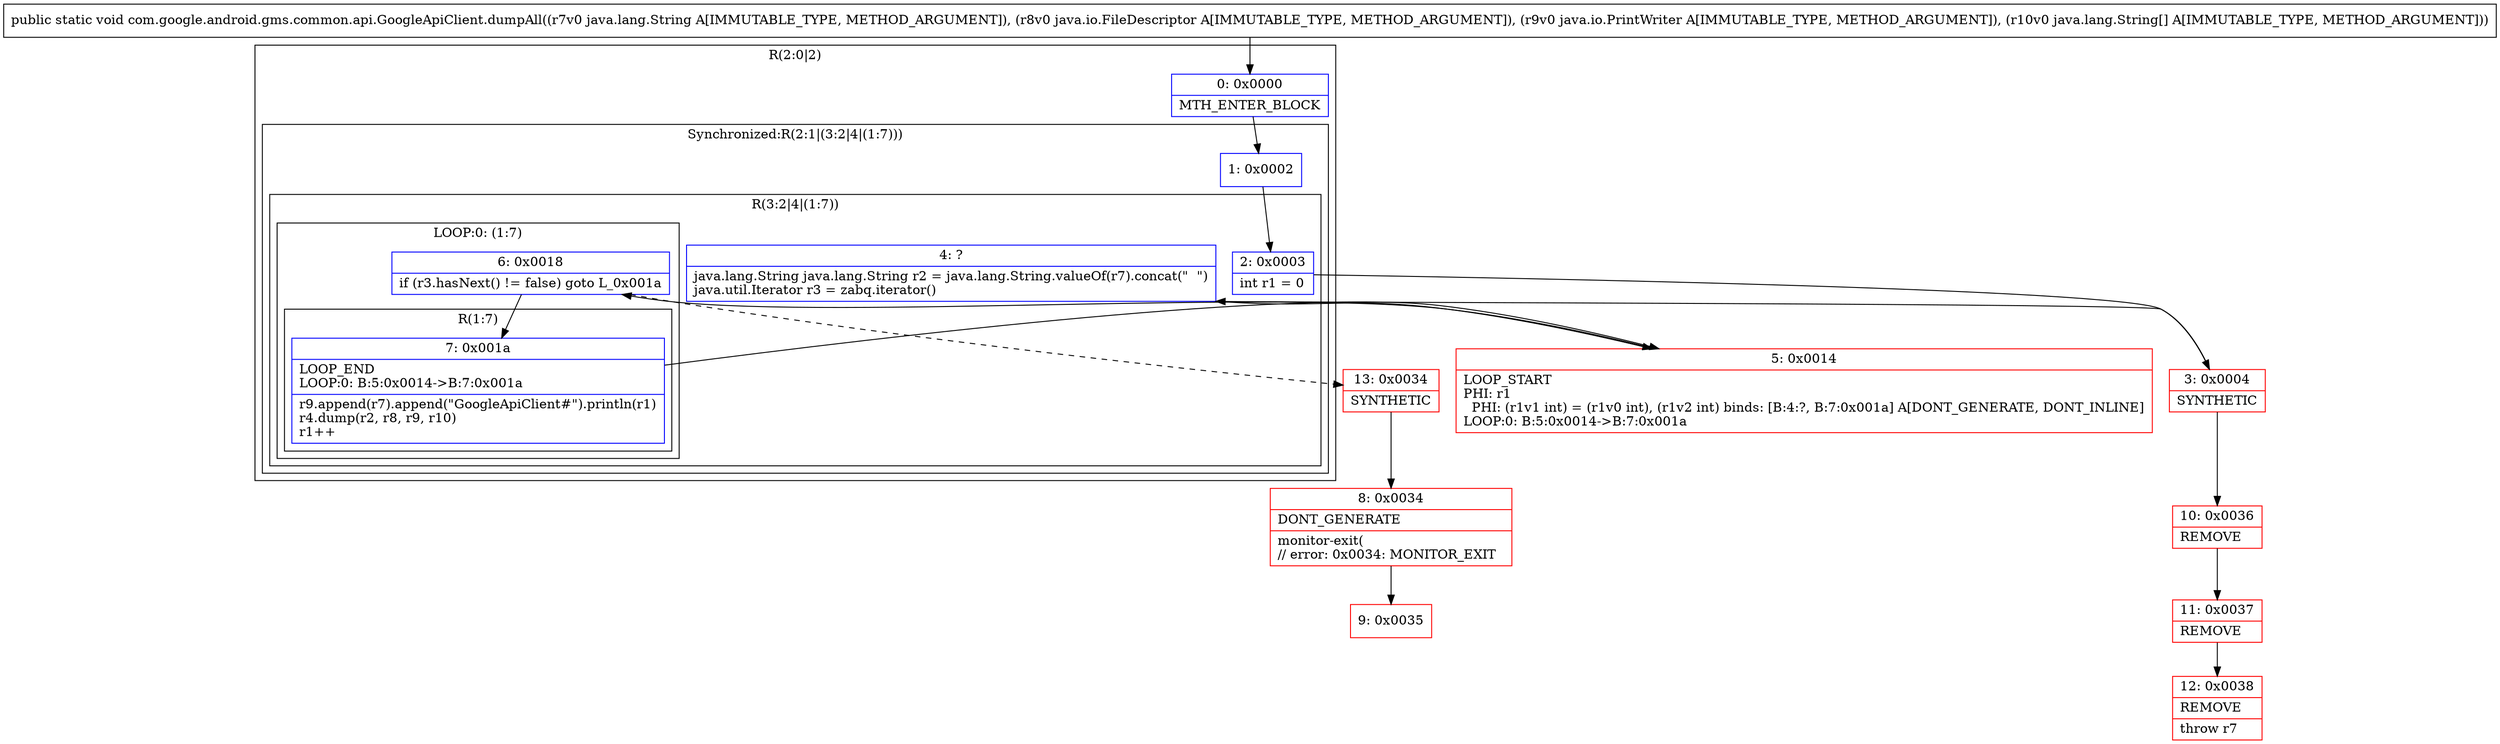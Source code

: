 digraph "CFG forcom.google.android.gms.common.api.GoogleApiClient.dumpAll(Ljava\/lang\/String;Ljava\/io\/FileDescriptor;Ljava\/io\/PrintWriter;[Ljava\/lang\/String;)V" {
subgraph cluster_Region_2129555087 {
label = "R(2:0|2)";
node [shape=record,color=blue];
Node_0 [shape=record,label="{0\:\ 0x0000|MTH_ENTER_BLOCK\l}"];
subgraph cluster_SynchronizedRegion_1915234693 {
label = "Synchronized:R(2:1|(3:2|4|(1:7)))";
node [shape=record,color=blue];
Node_1 [shape=record,label="{1\:\ 0x0002}"];
subgraph cluster_Region_1934473045 {
label = "R(3:2|4|(1:7))";
node [shape=record,color=blue];
Node_2 [shape=record,label="{2\:\ 0x0003|int r1 = 0\l}"];
Node_4 [shape=record,label="{4\:\ ?|java.lang.String java.lang.String r2 = java.lang.String.valueOf(r7).concat(\"  \")\ljava.util.Iterator r3 = zabq.iterator()\l}"];
subgraph cluster_LoopRegion_2017858673 {
label = "LOOP:0: (1:7)";
node [shape=record,color=blue];
Node_6 [shape=record,label="{6\:\ 0x0018|if (r3.hasNext() != false) goto L_0x001a\l}"];
subgraph cluster_Region_876153542 {
label = "R(1:7)";
node [shape=record,color=blue];
Node_7 [shape=record,label="{7\:\ 0x001a|LOOP_END\lLOOP:0: B:5:0x0014\-\>B:7:0x001a\l|r9.append(r7).append(\"GoogleApiClient#\").println(r1)\lr4.dump(r2, r8, r9, r10)\lr1++\l}"];
}
}
}
}
}
Node_3 [shape=record,color=red,label="{3\:\ 0x0004|SYNTHETIC\l}"];
Node_5 [shape=record,color=red,label="{5\:\ 0x0014|LOOP_START\lPHI: r1 \l  PHI: (r1v1 int) = (r1v0 int), (r1v2 int) binds: [B:4:?, B:7:0x001a] A[DONT_GENERATE, DONT_INLINE]\lLOOP:0: B:5:0x0014\-\>B:7:0x001a\l}"];
Node_8 [shape=record,color=red,label="{8\:\ 0x0034|DONT_GENERATE\l|monitor\-exit(\l\/\/ error: 0x0034: MONITOR_EXIT  \l}"];
Node_9 [shape=record,color=red,label="{9\:\ 0x0035}"];
Node_10 [shape=record,color=red,label="{10\:\ 0x0036|REMOVE\l}"];
Node_11 [shape=record,color=red,label="{11\:\ 0x0037|REMOVE\l}"];
Node_12 [shape=record,color=red,label="{12\:\ 0x0038|REMOVE\l|throw r7\l}"];
Node_13 [shape=record,color=red,label="{13\:\ 0x0034|SYNTHETIC\l}"];
MethodNode[shape=record,label="{public static void com.google.android.gms.common.api.GoogleApiClient.dumpAll((r7v0 java.lang.String A[IMMUTABLE_TYPE, METHOD_ARGUMENT]), (r8v0 java.io.FileDescriptor A[IMMUTABLE_TYPE, METHOD_ARGUMENT]), (r9v0 java.io.PrintWriter A[IMMUTABLE_TYPE, METHOD_ARGUMENT]), (r10v0 java.lang.String[] A[IMMUTABLE_TYPE, METHOD_ARGUMENT])) }"];
MethodNode -> Node_0;
Node_0 -> Node_1;
Node_1 -> Node_2;
Node_2 -> Node_3;
Node_4 -> Node_5;
Node_6 -> Node_7;
Node_6 -> Node_13[style=dashed];
Node_7 -> Node_5;
Node_3 -> Node_4;
Node_3 -> Node_10;
Node_5 -> Node_6;
Node_8 -> Node_9;
Node_10 -> Node_11;
Node_11 -> Node_12;
Node_13 -> Node_8;
}

